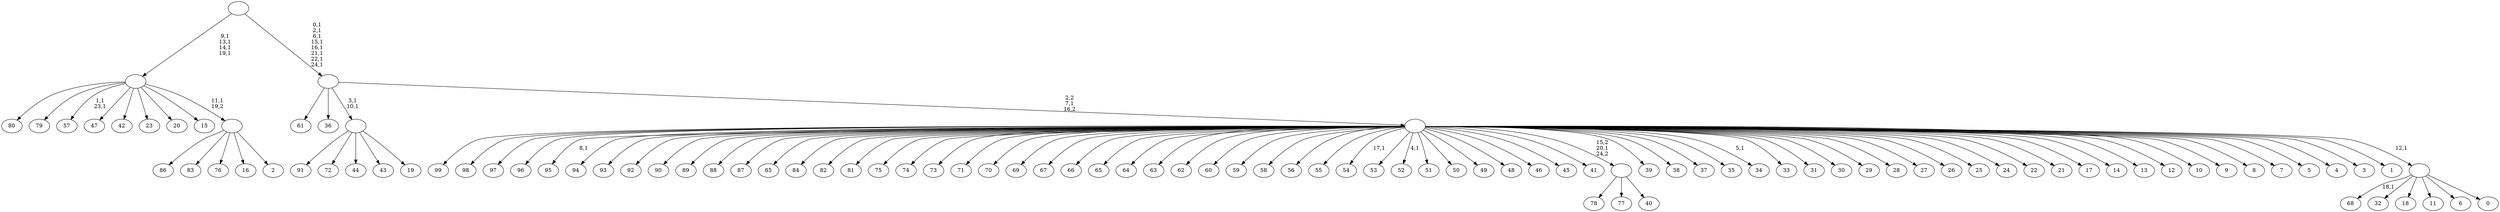 digraph T {
	125 [label="99"]
	124 [label="98"]
	123 [label="97"]
	122 [label="96"]
	121 [label="95"]
	119 [label="94"]
	118 [label="93"]
	117 [label="92"]
	116 [label="91"]
	115 [label="90"]
	114 [label="89"]
	113 [label="88"]
	112 [label="87"]
	111 [label="86"]
	110 [label="85"]
	109 [label="84"]
	108 [label="83"]
	107 [label="82"]
	106 [label="81"]
	105 [label="80"]
	104 [label="79"]
	103 [label="78"]
	102 [label="77"]
	101 [label="76"]
	100 [label="75"]
	99 [label="74"]
	98 [label="73"]
	97 [label="72"]
	96 [label="71"]
	95 [label="70"]
	94 [label="69"]
	93 [label="68"]
	91 [label="67"]
	90 [label="66"]
	89 [label="65"]
	88 [label="64"]
	87 [label="63"]
	86 [label="62"]
	85 [label="61"]
	84 [label="60"]
	83 [label="59"]
	82 [label="58"]
	81 [label="57"]
	78 [label="56"]
	77 [label="55"]
	76 [label="54"]
	74 [label="53"]
	73 [label="52"]
	71 [label="51"]
	70 [label="50"]
	69 [label="49"]
	68 [label="48"]
	67 [label="47"]
	66 [label="46"]
	65 [label="45"]
	64 [label="44"]
	63 [label="43"]
	62 [label="42"]
	61 [label="41"]
	60 [label="40"]
	59 [label=""]
	58 [label="39"]
	57 [label="38"]
	56 [label="37"]
	55 [label="36"]
	54 [label="35"]
	53 [label="34"]
	51 [label="33"]
	50 [label="32"]
	49 [label="31"]
	48 [label="30"]
	47 [label="29"]
	46 [label="28"]
	45 [label="27"]
	44 [label="26"]
	43 [label="25"]
	42 [label="24"]
	41 [label="23"]
	40 [label="22"]
	39 [label="21"]
	38 [label="20"]
	37 [label="19"]
	36 [label=""]
	34 [label="18"]
	33 [label="17"]
	32 [label="16"]
	31 [label="15"]
	30 [label="14"]
	29 [label="13"]
	28 [label="12"]
	27 [label="11"]
	26 [label="10"]
	25 [label="9"]
	24 [label="8"]
	23 [label="7"]
	22 [label="6"]
	21 [label="5"]
	20 [label="4"]
	19 [label="3"]
	18 [label="2"]
	17 [label=""]
	16 [label=""]
	12 [label="1"]
	11 [label="0"]
	10 [label=""]
	9 [label=""]
	8 [label=""]
	0 [label=""]
	59 -> 103 [label=""]
	59 -> 102 [label=""]
	59 -> 60 [label=""]
	36 -> 116 [label=""]
	36 -> 97 [label=""]
	36 -> 64 [label=""]
	36 -> 63 [label=""]
	36 -> 37 [label=""]
	17 -> 111 [label=""]
	17 -> 108 [label=""]
	17 -> 101 [label=""]
	17 -> 32 [label=""]
	17 -> 18 [label=""]
	16 -> 81 [label="1,1\n23,1"]
	16 -> 105 [label=""]
	16 -> 104 [label=""]
	16 -> 67 [label=""]
	16 -> 62 [label=""]
	16 -> 41 [label=""]
	16 -> 38 [label=""]
	16 -> 31 [label=""]
	16 -> 17 [label="11,1\n19,2"]
	10 -> 93 [label="18,1"]
	10 -> 50 [label=""]
	10 -> 34 [label=""]
	10 -> 27 [label=""]
	10 -> 22 [label=""]
	10 -> 11 [label=""]
	9 -> 53 [label="5,1"]
	9 -> 73 [label="4,1"]
	9 -> 76 [label="17,1"]
	9 -> 121 [label="8,1"]
	9 -> 125 [label=""]
	9 -> 124 [label=""]
	9 -> 123 [label=""]
	9 -> 122 [label=""]
	9 -> 119 [label=""]
	9 -> 118 [label=""]
	9 -> 117 [label=""]
	9 -> 115 [label=""]
	9 -> 114 [label=""]
	9 -> 113 [label=""]
	9 -> 112 [label=""]
	9 -> 110 [label=""]
	9 -> 109 [label=""]
	9 -> 107 [label=""]
	9 -> 106 [label=""]
	9 -> 100 [label=""]
	9 -> 99 [label=""]
	9 -> 98 [label=""]
	9 -> 96 [label=""]
	9 -> 95 [label=""]
	9 -> 94 [label=""]
	9 -> 91 [label=""]
	9 -> 90 [label=""]
	9 -> 89 [label=""]
	9 -> 88 [label=""]
	9 -> 87 [label=""]
	9 -> 86 [label=""]
	9 -> 84 [label=""]
	9 -> 83 [label=""]
	9 -> 82 [label=""]
	9 -> 78 [label=""]
	9 -> 77 [label=""]
	9 -> 74 [label=""]
	9 -> 71 [label=""]
	9 -> 70 [label=""]
	9 -> 69 [label=""]
	9 -> 68 [label=""]
	9 -> 66 [label=""]
	9 -> 65 [label=""]
	9 -> 61 [label=""]
	9 -> 59 [label="15,2\n20,1\n24,2"]
	9 -> 58 [label=""]
	9 -> 57 [label=""]
	9 -> 56 [label=""]
	9 -> 54 [label=""]
	9 -> 51 [label=""]
	9 -> 49 [label=""]
	9 -> 48 [label=""]
	9 -> 47 [label=""]
	9 -> 46 [label=""]
	9 -> 45 [label=""]
	9 -> 44 [label=""]
	9 -> 43 [label=""]
	9 -> 42 [label=""]
	9 -> 40 [label=""]
	9 -> 39 [label=""]
	9 -> 33 [label=""]
	9 -> 30 [label=""]
	9 -> 29 [label=""]
	9 -> 28 [label=""]
	9 -> 26 [label=""]
	9 -> 25 [label=""]
	9 -> 24 [label=""]
	9 -> 23 [label=""]
	9 -> 21 [label=""]
	9 -> 20 [label=""]
	9 -> 19 [label=""]
	9 -> 12 [label=""]
	9 -> 10 [label="12,1"]
	8 -> 36 [label="3,1\n10,1"]
	8 -> 85 [label=""]
	8 -> 55 [label=""]
	8 -> 9 [label="2,2\n7,1\n16,2"]
	0 -> 8 [label="0,1\n2,1\n6,1\n15,1\n16,1\n21,1\n22,1\n24,1"]
	0 -> 16 [label="9,1\n13,1\n14,1\n19,1"]
}

